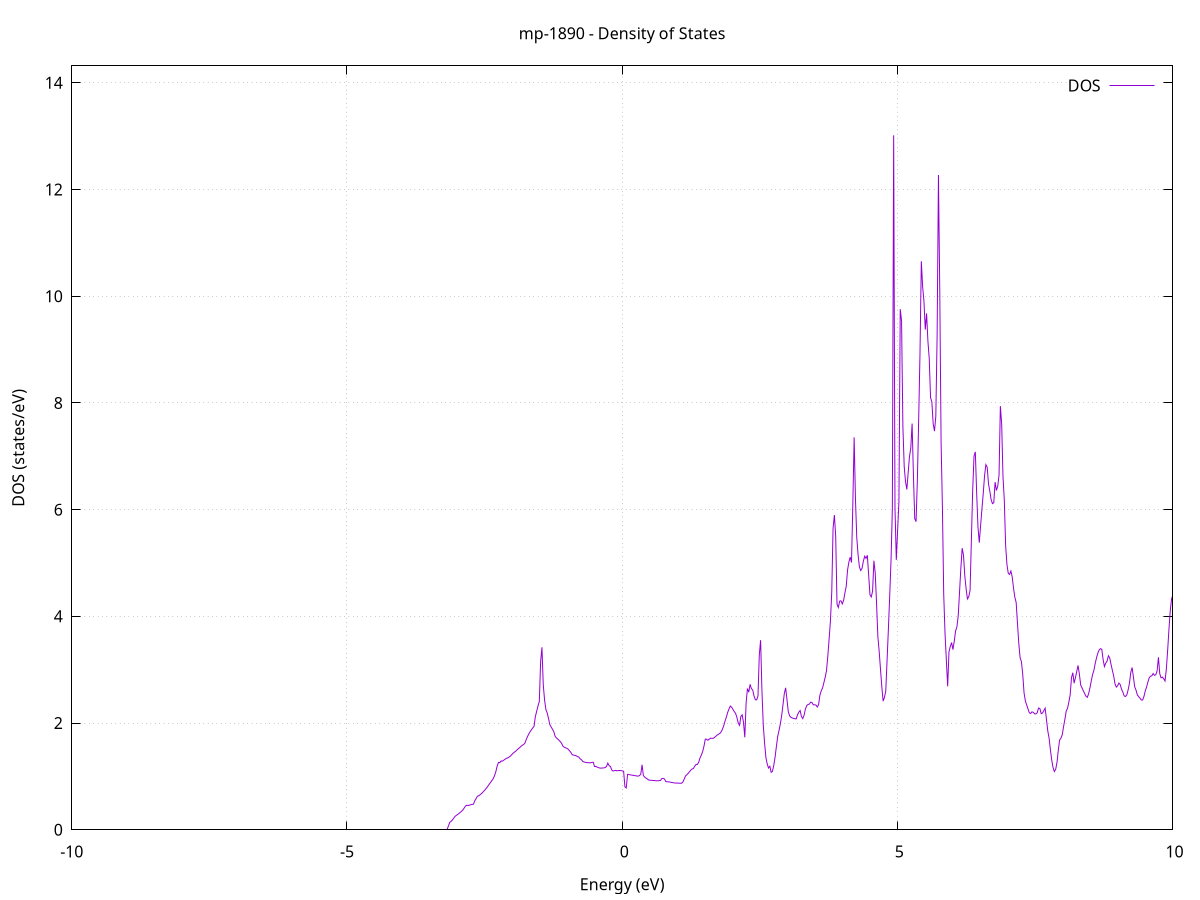 set title 'mp-1890 - Density of States'
set xlabel 'Energy (eV)'
set ylabel 'DOS (states/eV)'
set grid
set xrange [-10:10]
set yrange [0:14.317]
set xzeroaxis lt -1
set terminal png size 800,600
set output 'mp-1890_dos_gnuplot.png'
plot '-' using 1:2 with lines title 'DOS'
-28.695500 0.000000
-28.671600 0.000000
-28.647600 0.000000
-28.623700 0.000000
-28.599700 0.000000
-28.575800 0.000000
-28.551900 0.000000
-28.527900 0.000000
-28.504000 0.000000
-28.480100 0.000000
-28.456100 0.000000
-28.432200 0.000000
-28.408300 0.000000
-28.384300 0.000000
-28.360400 0.000000
-28.336500 0.000000
-28.312500 0.000000
-28.288600 0.000000
-28.264700 0.000000
-28.240700 0.000000
-28.216800 0.000000
-28.192800 0.000000
-28.168900 0.000000
-28.145000 0.000000
-28.121000 0.000000
-28.097100 0.000000
-28.073200 0.000000
-28.049200 0.000000
-28.025300 0.000000
-28.001400 0.000000
-27.977400 0.000000
-27.953500 0.000000
-27.929600 0.000000
-27.905600 0.000000
-27.881700 0.000000
-27.857800 0.000000
-27.833800 0.000000
-27.809900 0.000000
-27.785900 0.000000
-27.762000 0.000000
-27.738100 0.000000
-27.714100 0.000000
-27.690200 0.000000
-27.666300 0.000000
-27.642300 0.000000
-27.618400 0.000000
-27.594500 0.000000
-27.570500 0.000000
-27.546600 0.000000
-27.522700 0.000000
-27.498700 0.000000
-27.474800 0.000000
-27.450900 0.000000
-27.426900 0.000000
-27.403000 0.000000
-27.379100 0.000000
-27.355100 0.000000
-27.331200 0.000000
-27.307200 0.000000
-27.283300 0.000000
-27.259400 0.000000
-27.235400 0.000000
-27.211500 0.000000
-27.187600 0.000000
-27.163600 0.000000
-27.139700 0.000000
-27.115800 0.000000
-27.091800 0.000000
-27.067900 0.000000
-27.044000 0.000000
-27.020000 0.000000
-26.996100 0.000000
-26.972200 0.000000
-26.948200 0.000000
-26.924300 0.000000
-26.900300 0.000000
-26.876400 0.000000
-26.852500 0.000000
-26.828500 0.000000
-26.804600 0.000000
-26.780700 0.000000
-26.756700 0.000000
-26.732800 0.000000
-26.708900 0.000000
-26.684900 0.000000
-26.661000 0.000000
-26.637100 0.000000
-26.613100 0.000000
-26.589200 0.000000
-26.565300 0.000000
-26.541300 0.000000
-26.517400 0.935500
-26.493400 7.275700
-26.469500 14.222100
-26.445600 23.506500
-26.421600 45.161400
-26.397700 42.145100
-26.373800 31.849900
-26.349800 31.869600
-26.325900 27.972500
-26.302000 26.895000
-26.278000 16.822700
-26.254100 14.339900
-26.230200 18.857700
-26.206200 16.982000
-26.182300 17.273000
-26.158400 17.861800
-26.134400 20.393600
-26.110500 25.552100
-26.086500 21.158100
-26.062600 29.045400
-26.038700 35.492600
-26.014700 25.288200
-25.990800 27.344700
-25.966900 36.059200
-25.942900 38.175300
-25.919000 45.040700
-25.895100 36.165100
-25.871100 31.950700
-25.847200 34.986500
-25.823300 35.299100
-25.799300 40.029300
-25.775400 53.505400
-25.751500 35.900200
-25.727500 37.520700
-25.703600 31.768400
-25.679600 9.727100
-25.655700 0.000000
-25.631800 0.000000
-25.607800 0.000000
-25.583900 0.000000
-25.560000 0.000000
-25.536000 0.000000
-25.512100 0.000000
-25.488200 0.000000
-25.464200 0.000000
-25.440300 0.000000
-25.416400 0.000000
-25.392400 0.000000
-25.368500 0.000000
-25.344600 0.000000
-25.320600 0.000000
-25.296700 0.000000
-25.272700 0.000000
-25.248800 0.000000
-25.224900 0.000000
-25.200900 0.000000
-25.177000 0.000000
-25.153100 0.000000
-25.129100 0.000000
-25.105200 0.000000
-25.081300 0.000000
-25.057300 0.000000
-25.033400 0.000000
-25.009500 0.000000
-24.985500 0.000000
-24.961600 0.000000
-24.937700 0.000000
-24.913700 0.000000
-24.889800 0.000000
-24.865800 0.000000
-24.841900 0.000000
-24.818000 0.000000
-24.794000 0.000000
-24.770100 0.000000
-24.746200 0.000000
-24.722200 0.000000
-24.698300 0.000000
-24.674400 0.000000
-24.650400 0.000000
-24.626500 0.000000
-24.602600 0.000000
-24.578600 0.000000
-24.554700 0.000000
-24.530800 0.000000
-24.506800 0.000000
-24.482900 0.000000
-24.459000 0.000000
-24.435000 0.000000
-24.411100 0.000000
-24.387100 0.000000
-24.363200 0.000000
-24.339300 0.000000
-24.315300 0.000000
-24.291400 0.000000
-24.267500 0.000000
-24.243500 0.000000
-24.219600 0.000000
-24.195700 0.000000
-24.171700 0.000000
-24.147800 0.000000
-24.123900 0.000000
-24.099900 0.000000
-24.076000 0.000000
-24.052100 0.000000
-24.028100 0.000000
-24.004200 0.000000
-23.980200 0.000000
-23.956300 0.000000
-23.932400 0.000000
-23.908400 0.000000
-23.884500 0.000000
-23.860600 0.000000
-23.836600 0.000000
-23.812700 0.000000
-23.788800 0.000000
-23.764800 0.000000
-23.740900 0.000000
-23.717000 0.000000
-23.693000 0.000000
-23.669100 0.000000
-23.645200 0.000000
-23.621200 0.000000
-23.597300 0.000000
-23.573300 0.000000
-23.549400 0.000000
-23.525500 0.000000
-23.501500 0.000000
-23.477600 0.000000
-23.453700 0.000000
-23.429700 0.000000
-23.405800 0.000000
-23.381900 0.000000
-23.357900 0.000000
-23.334000 0.000000
-23.310100 0.000000
-23.286100 0.000000
-23.262200 0.000000
-23.238300 0.000000
-23.214300 0.000000
-23.190400 0.000000
-23.166400 0.000000
-23.142500 0.000000
-23.118600 0.000000
-23.094600 0.000000
-23.070700 0.000000
-23.046800 0.000000
-23.022800 0.000000
-22.998900 0.000000
-22.975000 0.000000
-22.951000 0.000000
-22.927100 0.000000
-22.903200 0.000000
-22.879200 0.000000
-22.855300 0.000000
-22.831400 0.000000
-22.807400 0.000000
-22.783500 0.000000
-22.759500 0.000000
-22.735600 0.000000
-22.711700 0.000000
-22.687700 0.000000
-22.663800 0.000000
-22.639900 0.000000
-22.615900 0.000000
-22.592000 0.000000
-22.568100 0.000000
-22.544100 0.000000
-22.520200 0.000000
-22.496300 0.000000
-22.472300 0.000000
-22.448400 0.000000
-22.424500 0.000000
-22.400500 0.000000
-22.376600 0.000000
-22.352600 0.000000
-22.328700 0.000000
-22.304800 0.000000
-22.280800 0.000000
-22.256900 0.000000
-22.233000 0.000000
-22.209000 0.000000
-22.185100 0.000000
-22.161200 0.000000
-22.137200 0.000000
-22.113300 0.000000
-22.089400 0.000000
-22.065400 0.000000
-22.041500 0.000000
-22.017600 0.000000
-21.993600 0.000000
-21.969700 0.000000
-21.945700 0.000000
-21.921800 0.000000
-21.897900 0.000000
-21.873900 0.000000
-21.850000 0.000000
-21.826100 0.000000
-21.802100 0.000000
-21.778200 0.000000
-21.754300 0.000000
-21.730300 0.000000
-21.706400 0.000000
-21.682500 0.000000
-21.658500 0.000000
-21.634600 0.000000
-21.610700 0.000000
-21.586700 0.000000
-21.562800 0.000000
-21.538900 0.000000
-21.514900 0.000000
-21.491000 0.000000
-21.467000 0.000000
-21.443100 0.000000
-21.419200 0.000000
-21.395200 0.000000
-21.371300 0.000000
-21.347400 0.000000
-21.323400 0.000000
-21.299500 0.000000
-21.275600 0.000000
-21.251600 0.000000
-21.227700 0.000000
-21.203800 0.000000
-21.179800 0.000000
-21.155900 0.000000
-21.132000 0.000000
-21.108000 0.000000
-21.084100 0.000000
-21.060100 0.000000
-21.036200 0.000000
-21.012300 0.000000
-20.988300 0.000000
-20.964400 0.000000
-20.940500 0.000000
-20.916500 0.000000
-20.892600 0.000000
-20.868700 0.000000
-20.844700 0.000000
-20.820800 0.000000
-20.796900 0.000000
-20.772900 0.000000
-20.749000 0.000000
-20.725100 0.000000
-20.701100 0.000000
-20.677200 0.000000
-20.653200 0.000000
-20.629300 0.000000
-20.605400 0.000000
-20.581400 0.000000
-20.557500 0.000000
-20.533600 0.000000
-20.509600 0.000000
-20.485700 0.000000
-20.461800 0.000000
-20.437800 0.000000
-20.413900 0.000000
-20.390000 0.000000
-20.366000 0.000000
-20.342100 0.000000
-20.318200 0.000000
-20.294200 0.000000
-20.270300 0.000000
-20.246300 0.000000
-20.222400 0.000000
-20.198500 0.000000
-20.174500 0.000000
-20.150600 0.000000
-20.126700 0.000000
-20.102700 0.000000
-20.078800 0.000000
-20.054900 0.000000
-20.030900 0.000000
-20.007000 0.000000
-19.983100 0.000000
-19.959100 0.000000
-19.935200 0.000000
-19.911300 0.000000
-19.887300 0.000000
-19.863400 0.000000
-19.839400 0.000000
-19.815500 0.000000
-19.791600 0.000000
-19.767600 0.000000
-19.743700 0.000000
-19.719800 0.000000
-19.695800 0.000000
-19.671900 0.000000
-19.648000 0.000000
-19.624000 0.000000
-19.600100 0.000000
-19.576200 0.000000
-19.552200 0.000000
-19.528300 0.000000
-19.504400 0.000000
-19.480400 0.000000
-19.456500 0.000000
-19.432500 0.000000
-19.408600 0.000000
-19.384700 0.000000
-19.360700 0.000000
-19.336800 0.000000
-19.312900 0.000000
-19.288900 0.000000
-19.265000 0.000000
-19.241100 0.000000
-19.217100 0.000000
-19.193200 0.000000
-19.169300 0.000000
-19.145300 0.000000
-19.121400 0.000000
-19.097500 0.000000
-19.073500 0.000000
-19.049600 0.000000
-19.025600 0.000000
-19.001700 0.000000
-18.977800 0.000000
-18.953800 0.000000
-18.929900 0.000000
-18.906000 0.000000
-18.882000 0.000000
-18.858100 0.000000
-18.834200 0.000000
-18.810200 0.000000
-18.786300 0.000000
-18.762400 0.000000
-18.738400 0.000000
-18.714500 0.000000
-18.690600 0.000000
-18.666600 0.000000
-18.642700 0.000000
-18.618800 0.000000
-18.594800 0.000000
-18.570900 0.000000
-18.546900 0.000000
-18.523000 0.000000
-18.499100 0.000000
-18.475100 0.000000
-18.451200 0.000000
-18.427300 0.000000
-18.403300 0.000000
-18.379400 0.000000
-18.355500 0.000000
-18.331500 0.000000
-18.307600 0.000000
-18.283700 0.000000
-18.259700 0.000000
-18.235800 0.000000
-18.211900 0.000000
-18.187900 0.000000
-18.164000 0.000000
-18.140000 0.000000
-18.116100 0.000000
-18.092200 0.000000
-18.068200 0.000000
-18.044300 0.000000
-18.020400 0.000000
-17.996400 0.000000
-17.972500 0.000000
-17.948600 0.000000
-17.924600 0.000000
-17.900700 0.000000
-17.876800 0.000000
-17.852800 0.000000
-17.828900 0.000000
-17.805000 0.000000
-17.781000 0.000000
-17.757100 0.000000
-17.733100 0.000000
-17.709200 0.000000
-17.685300 0.000000
-17.661300 0.000000
-17.637400 0.000000
-17.613500 0.000000
-17.589500 0.000000
-17.565600 0.000000
-17.541700 0.000000
-17.517700 0.000000
-17.493800 0.000000
-17.469900 0.000000
-17.445900 0.000000
-17.422000 0.000000
-17.398100 0.000000
-17.374100 0.000000
-17.350200 0.000000
-17.326200 0.000000
-17.302300 0.000000
-17.278400 0.000000
-17.254400 0.000000
-17.230500 0.000000
-17.206600 0.000000
-17.182600 0.000000
-17.158700 0.000000
-17.134800 0.000000
-17.110800 0.000000
-17.086900 0.000000
-17.063000 0.000000
-17.039000 0.000000
-17.015100 0.000000
-16.991200 0.000000
-16.967200 0.000000
-16.943300 0.000000
-16.919300 0.000000
-16.895400 0.000000
-16.871500 0.000000
-16.847500 0.000000
-16.823600 0.000000
-16.799700 0.000000
-16.775700 0.000000
-16.751800 0.000000
-16.727900 0.000000
-16.703900 0.000000
-16.680000 0.000000
-16.656100 0.000000
-16.632100 0.000000
-16.608200 0.000000
-16.584300 0.000000
-16.560300 0.000000
-16.536400 0.000000
-16.512400 0.000000
-16.488500 0.000000
-16.464600 0.000000
-16.440600 0.000000
-16.416700 0.000000
-16.392800 0.000000
-16.368800 0.000000
-16.344900 0.000000
-16.321000 0.000000
-16.297000 0.000000
-16.273100 0.000000
-16.249200 0.000000
-16.225200 0.000000
-16.201300 0.000000
-16.177400 0.000000
-16.153400 0.000000
-16.129500 0.000000
-16.105600 0.000000
-16.081600 0.000000
-16.057700 0.000000
-16.033700 0.000000
-16.009800 0.000000
-15.985900 0.000000
-15.961900 0.000000
-15.938000 0.000000
-15.914100 0.000000
-15.890100 0.000000
-15.866200 0.000000
-15.842300 0.000000
-15.818300 0.000000
-15.794400 0.000000
-15.770500 0.000000
-15.746500 0.000000
-15.722600 0.000000
-15.698700 0.000000
-15.674700 0.000000
-15.650800 0.000000
-15.626800 0.000000
-15.602900 0.000000
-15.579000 0.000000
-15.555000 0.000000
-15.531100 0.000000
-15.507200 0.000000
-15.483200 0.000000
-15.459300 0.000000
-15.435400 0.000000
-15.411400 0.000000
-15.387500 0.000000
-15.363600 0.000000
-15.339600 0.000000
-15.315700 0.000000
-15.291800 0.000000
-15.267800 0.000000
-15.243900 0.000000
-15.219900 0.000000
-15.196000 0.000000
-15.172100 0.000000
-15.148100 0.000000
-15.124200 0.000000
-15.100300 0.000000
-15.076300 0.000000
-15.052400 0.000000
-15.028500 0.000000
-15.004500 0.000000
-14.980600 0.000000
-14.956700 0.000000
-14.932700 0.000000
-14.908800 0.000000
-14.884900 0.000000
-14.860900 0.000000
-14.837000 0.000000
-14.813000 0.000000
-14.789100 0.000000
-14.765200 0.000000
-14.741200 0.000000
-14.717300 0.000000
-14.693400 0.000000
-14.669400 0.000000
-14.645500 0.000000
-14.621600 0.000000
-14.597600 0.000000
-14.573700 0.000000
-14.549800 0.000000
-14.525800 0.000000
-14.501900 0.000000
-14.478000 0.000000
-14.454000 0.000000
-14.430100 0.000000
-14.406100 0.000000
-14.382200 0.000000
-14.358300 0.000000
-14.334300 0.000000
-14.310400 0.000000
-14.286500 0.000000
-14.262500 0.000000
-14.238600 0.000000
-14.214700 0.000000
-14.190700 0.000000
-14.166800 0.000000
-14.142900 0.000000
-14.118900 0.000000
-14.095000 0.000000
-14.071100 0.000000
-14.047100 0.000000
-14.023200 0.000000
-13.999200 0.000000
-13.975300 0.000000
-13.951400 0.000000
-13.927400 0.000000
-13.903500 0.000000
-13.879600 0.000000
-13.855600 0.000000
-13.831700 0.000000
-13.807800 0.000000
-13.783800 0.000000
-13.759900 0.000000
-13.736000 0.000000
-13.712000 0.000000
-13.688100 0.000000
-13.664200 0.000000
-13.640200 0.000000
-13.616300 0.000000
-13.592300 0.000000
-13.568400 0.000000
-13.544500 0.000000
-13.520500 0.000000
-13.496600 0.000000
-13.472700 0.000000
-13.448700 0.000000
-13.424800 0.000000
-13.400900 0.000000
-13.376900 0.000000
-13.353000 0.000000
-13.329100 0.000000
-13.305100 0.000000
-13.281200 0.000000
-13.257300 0.000000
-13.233300 0.000000
-13.209400 0.000000
-13.185500 0.000000
-13.161500 0.000000
-13.137600 0.000000
-13.113600 0.000000
-13.089700 0.000000
-13.065800 0.000000
-13.041800 0.000000
-13.017900 0.000000
-12.994000 0.000000
-12.970000 0.000000
-12.946100 0.000000
-12.922200 0.000000
-12.898200 0.000000
-12.874300 0.000000
-12.850400 0.000000
-12.826400 0.000000
-12.802500 0.000000
-12.778600 0.000000
-12.754600 0.000000
-12.730700 0.000000
-12.706700 0.000000
-12.682800 0.000000
-12.658900 0.000000
-12.634900 0.000000
-12.611000 0.000000
-12.587100 0.000000
-12.563100 0.000000
-12.539200 0.000000
-12.515300 0.000000
-12.491300 0.000000
-12.467400 0.000000
-12.443500 0.000000
-12.419500 0.000000
-12.395600 0.000000
-12.371700 0.000000
-12.347700 0.000000
-12.323800 0.000000
-12.299800 0.000000
-12.275900 0.000000
-12.252000 0.000000
-12.228000 0.000000
-12.204100 0.000000
-12.180200 0.000000
-12.156200 0.000000
-12.132300 0.000000
-12.108400 0.000000
-12.084400 0.000000
-12.060500 0.000000
-12.036600 0.000000
-12.012600 0.000000
-11.988700 0.000000
-11.964800 0.000000
-11.940800 0.000000
-11.916900 0.000000
-11.892900 0.000000
-11.869000 0.000000
-11.845100 0.000000
-11.821100 0.000000
-11.797200 0.000000
-11.773300 0.000000
-11.749300 0.000000
-11.725400 0.000000
-11.701500 0.000000
-11.677500 0.000000
-11.653600 0.000000
-11.629700 0.000000
-11.605700 0.000000
-11.581800 0.000000
-11.557900 0.000000
-11.533900 0.000000
-11.510000 0.000000
-11.486000 0.000000
-11.462100 0.000000
-11.438200 0.000000
-11.414200 0.000000
-11.390300 0.000000
-11.366400 0.000000
-11.342400 0.000000
-11.318500 0.000000
-11.294600 0.000000
-11.270600 0.000000
-11.246700 0.000000
-11.222800 0.000000
-11.198800 0.000000
-11.174900 0.000000
-11.151000 0.000000
-11.127000 0.000000
-11.103100 0.000000
-11.079100 0.000000
-11.055200 0.000000
-11.031300 0.000000
-11.007300 0.000000
-10.983400 0.000000
-10.959500 0.000000
-10.935500 0.000000
-10.911600 0.000000
-10.887700 0.000000
-10.863700 0.000000
-10.839800 0.000000
-10.815900 0.000000
-10.791900 0.000000
-10.768000 0.000000
-10.744100 0.000000
-10.720100 0.000000
-10.696200 0.000000
-10.672200 0.000000
-10.648300 0.000000
-10.624400 0.000000
-10.600400 0.000000
-10.576500 0.000000
-10.552600 0.000000
-10.528600 0.000000
-10.504700 0.000000
-10.480800 0.000000
-10.456800 0.000000
-10.432900 0.000000
-10.409000 0.000000
-10.385000 0.000000
-10.361100 0.000000
-10.337200 0.000000
-10.313200 0.000000
-10.289300 0.000000
-10.265400 0.000000
-10.241400 0.000000
-10.217500 0.000000
-10.193500 0.000000
-10.169600 0.000000
-10.145700 0.000000
-10.121700 0.000000
-10.097800 0.000000
-10.073900 0.000000
-10.049900 0.000000
-10.026000 0.000000
-10.002100 0.000000
-9.978100 0.000000
-9.954200 0.000000
-9.930300 0.000000
-9.906300 0.000000
-9.882400 0.000000
-9.858500 0.000000
-9.834500 0.000000
-9.810600 0.000000
-9.786600 0.000000
-9.762700 0.000000
-9.738800 0.000000
-9.714800 0.000000
-9.690900 0.000000
-9.667000 0.000000
-9.643000 0.000000
-9.619100 0.000000
-9.595200 0.000000
-9.571200 0.000000
-9.547300 0.000000
-9.523400 0.000000
-9.499400 0.000000
-9.475500 0.000000
-9.451600 0.000000
-9.427600 0.000000
-9.403700 0.000000
-9.379700 0.000000
-9.355800 0.000000
-9.331900 0.000000
-9.307900 0.000000
-9.284000 0.000000
-9.260100 0.000000
-9.236100 0.000000
-9.212200 0.000000
-9.188300 0.000000
-9.164300 0.000000
-9.140400 0.000000
-9.116500 0.000000
-9.092500 0.000000
-9.068600 0.000000
-9.044700 0.000000
-9.020700 0.000000
-8.996800 0.000000
-8.972800 0.000000
-8.948900 0.000000
-8.925000 0.000000
-8.901000 0.000000
-8.877100 0.000000
-8.853200 0.000000
-8.829200 0.000000
-8.805300 0.000000
-8.781400 0.000000
-8.757400 0.000000
-8.733500 0.000000
-8.709600 0.000000
-8.685600 0.000000
-8.661700 0.000000
-8.637800 0.000000
-8.613800 0.000000
-8.589900 0.000000
-8.565900 0.000000
-8.542000 0.000000
-8.518100 0.000000
-8.494100 0.000000
-8.470200 0.000000
-8.446300 0.000000
-8.422300 0.000000
-8.398400 0.000000
-8.374500 0.000000
-8.350500 0.000000
-8.326600 0.000000
-8.302700 0.000000
-8.278700 0.000000
-8.254800 0.000000
-8.230900 0.000000
-8.206900 0.000000
-8.183000 0.000000
-8.159000 0.000000
-8.135100 0.000000
-8.111200 0.000000
-8.087200 0.000000
-8.063300 0.000000
-8.039400 0.000000
-8.015400 0.000000
-7.991500 0.000000
-7.967600 0.000000
-7.943600 0.000000
-7.919700 0.000000
-7.895800 0.000000
-7.871800 0.000000
-7.847900 0.000000
-7.824000 0.000000
-7.800000 0.000000
-7.776100 0.000000
-7.752100 0.000000
-7.728200 0.000000
-7.704300 0.000000
-7.680300 0.000000
-7.656400 0.000000
-7.632500 0.000000
-7.608500 0.000000
-7.584600 0.000000
-7.560700 0.000000
-7.536700 0.000000
-7.512800 0.000000
-7.488900 0.000000
-7.464900 0.000000
-7.441000 0.000000
-7.417100 0.000000
-7.393100 0.000000
-7.369200 0.000000
-7.345300 0.000000
-7.321300 0.000000
-7.297400 0.000000
-7.273400 0.000000
-7.249500 0.000000
-7.225600 0.000000
-7.201600 0.000000
-7.177700 0.000000
-7.153800 0.000000
-7.129800 0.000000
-7.105900 0.000000
-7.082000 0.000000
-7.058000 0.000000
-7.034100 0.000000
-7.010200 0.000000
-6.986200 0.000000
-6.962300 0.000000
-6.938400 0.000000
-6.914400 0.000000
-6.890500 0.000000
-6.866500 0.000000
-6.842600 0.000000
-6.818700 0.000000
-6.794700 0.000000
-6.770800 0.000000
-6.746900 0.000000
-6.722900 0.000000
-6.699000 0.000000
-6.675100 0.000000
-6.651100 0.000000
-6.627200 0.000000
-6.603300 0.000000
-6.579300 0.000000
-6.555400 0.000000
-6.531500 0.000000
-6.507500 0.000000
-6.483600 0.000000
-6.459600 0.000000
-6.435700 0.000000
-6.411800 0.000000
-6.387800 0.000000
-6.363900 0.000000
-6.340000 0.000000
-6.316000 0.000000
-6.292100 0.000000
-6.268200 0.000000
-6.244200 0.000000
-6.220300 0.000000
-6.196400 0.000000
-6.172400 0.000000
-6.148500 0.000000
-6.124600 0.000000
-6.100600 0.000000
-6.076700 0.000000
-6.052700 0.000000
-6.028800 0.000000
-6.004900 0.000000
-5.980900 0.000000
-5.957000 0.000000
-5.933100 0.000000
-5.909100 0.000000
-5.885200 0.000000
-5.861300 0.000000
-5.837300 0.000000
-5.813400 0.000000
-5.789500 0.000000
-5.765500 0.000000
-5.741600 0.000000
-5.717700 0.000000
-5.693700 0.000000
-5.669800 0.000000
-5.645800 0.000000
-5.621900 0.000000
-5.598000 0.000000
-5.574000 0.000000
-5.550100 0.000000
-5.526200 0.000000
-5.502200 0.000000
-5.478300 0.000000
-5.454400 0.000000
-5.430400 0.000000
-5.406500 0.000000
-5.382600 0.000000
-5.358600 0.000000
-5.334700 0.000000
-5.310800 0.000000
-5.286800 0.000000
-5.262900 0.000000
-5.238900 0.000000
-5.215000 0.000000
-5.191100 0.000000
-5.167100 0.000000
-5.143200 0.000000
-5.119300 0.000000
-5.095300 0.000000
-5.071400 0.000000
-5.047500 0.000000
-5.023500 0.000000
-4.999600 0.000000
-4.975700 0.000000
-4.951700 0.000000
-4.927800 0.000000
-4.903900 0.000000
-4.879900 0.000000
-4.856000 0.000000
-4.832100 0.000000
-4.808100 0.000000
-4.784200 0.000000
-4.760200 0.000000
-4.736300 0.000000
-4.712400 0.000000
-4.688400 0.000000
-4.664500 0.000000
-4.640600 0.000000
-4.616600 0.000000
-4.592700 0.000000
-4.568800 0.000000
-4.544800 0.000000
-4.520900 0.000000
-4.497000 0.000000
-4.473000 0.000000
-4.449100 0.000000
-4.425200 0.000000
-4.401200 0.000000
-4.377300 0.000000
-4.353300 0.000000
-4.329400 0.000000
-4.305500 0.000000
-4.281500 0.000000
-4.257600 0.000000
-4.233700 0.000000
-4.209700 0.000000
-4.185800 0.000000
-4.161900 0.000000
-4.137900 0.000000
-4.114000 0.000000
-4.090100 0.000000
-4.066100 0.000000
-4.042200 0.000000
-4.018300 0.000000
-3.994300 0.000000
-3.970400 0.000000
-3.946400 0.000000
-3.922500 0.000000
-3.898600 0.000000
-3.874600 0.000000
-3.850700 0.000000
-3.826800 0.000000
-3.802800 0.000000
-3.778900 0.000000
-3.755000 0.000000
-3.731000 0.000000
-3.707100 0.000000
-3.683200 0.000000
-3.659200 0.000000
-3.635300 0.000000
-3.611400 0.000000
-3.587400 0.000000
-3.563500 0.000000
-3.539500 0.000000
-3.515600 0.000000
-3.491700 0.000000
-3.467700 0.000000
-3.443800 0.000000
-3.419900 0.000000
-3.395900 0.000000
-3.372000 0.000000
-3.348100 0.000000
-3.324100 0.000000
-3.300200 0.000000
-3.276300 0.000000
-3.252300 0.000000
-3.228400 0.000000
-3.204500 0.000000
-3.180500 0.006200
-3.156600 0.071100
-3.132600 0.139500
-3.108700 0.156800
-3.084800 0.183300
-3.060800 0.216400
-3.036900 0.250500
-3.013000 0.269900
-2.989000 0.286800
-2.965100 0.305500
-2.941200 0.326000
-2.917200 0.348100
-2.893300 0.370900
-2.869400 0.409400
-2.845400 0.446200
-2.821500 0.460600
-2.797600 0.454800
-2.773600 0.461700
-2.749700 0.469400
-2.725700 0.475500
-2.701800 0.479200
-2.677900 0.542800
-2.653900 0.583900
-2.630000 0.630000
-2.606100 0.636200
-2.582100 0.655500
-2.558200 0.676000
-2.534300 0.700400
-2.510300 0.728100
-2.486400 0.754200
-2.462500 0.783900
-2.438500 0.819300
-2.414600 0.854400
-2.390700 0.888600
-2.366700 0.922400
-2.342800 0.957500
-2.318800 1.013200
-2.294900 1.089200
-2.271000 1.193300
-2.247000 1.262600
-2.223100 1.257400
-2.199200 1.290100
-2.175200 1.286400
-2.151300 1.304400
-2.127400 1.322200
-2.103400 1.339900
-2.079500 1.346100
-2.055600 1.361000
-2.031600 1.379700
-2.007700 1.406200
-1.983800 1.432100
-1.959800 1.453600
-1.935900 1.470300
-1.912000 1.494400
-1.888000 1.516600
-1.864100 1.539000
-1.840100 1.561400
-1.816200 1.582700
-1.792300 1.597800
-1.768300 1.619900
-1.744400 1.688400
-1.720500 1.744300
-1.696500 1.794600
-1.672600 1.836700
-1.648700 1.873800
-1.624700 1.907900
-1.600800 1.938200
-1.576900 2.121500
-1.552900 2.221700
-1.529000 2.322100
-1.505100 2.402600
-1.481100 3.153000
-1.457200 3.420200
-1.433200 2.715600
-1.409300 2.431900
-1.385400 2.251400
-1.361400 2.188900
-1.337500 2.084500
-1.313600 1.968700
-1.289600 1.926400
-1.265700 1.883300
-1.241800 1.838900
-1.217800 1.751900
-1.193900 1.721200
-1.170000 1.701000
-1.146000 1.676300
-1.122100 1.650600
-1.098200 1.618000
-1.074200 1.563600
-1.050300 1.547100
-1.026300 1.536100
-1.002400 1.524300
-0.978500 1.508300
-0.954500 1.479000
-0.930600 1.447400
-0.906700 1.404800
-0.882700 1.400600
-0.858800 1.393800
-0.834900 1.386100
-0.810900 1.372500
-0.787000 1.362600
-0.763100 1.330500
-0.739100 1.312600
-0.715200 1.279400
-0.691300 1.270500
-0.667300 1.263400
-0.643400 1.258900
-0.619400 1.256600
-0.595500 1.255900
-0.571600 1.254700
-0.547600 1.264200
-0.523700 1.264500
-0.499800 1.187400
-0.475800 1.187400
-0.451900 1.174900
-0.428000 1.163800
-0.404000 1.156600
-0.380100 1.155600
-0.356200 1.158000
-0.332200 1.160200
-0.308300 1.165800
-0.284400 1.185200
-0.260400 1.249800
-0.236500 1.202300
-0.212500 1.186000
-0.188600 1.119700
-0.164700 1.101300
-0.140700 1.107400
-0.116800 1.113500
-0.092900 1.103700
-0.068900 1.109900
-0.045000 1.111100
-0.021100 1.109400
0.002900 1.103900
0.026800 1.097800
0.050700 0.803200
0.074700 0.783800
0.098600 1.038800
0.122500 1.034400
0.146500 1.030100
0.170400 1.025700
0.194400 1.021400
0.218300 1.017000
0.242200 1.012700
0.266200 1.008400
0.290100 1.005300
0.314000 1.015300
0.338000 1.041400
0.361900 1.218800
0.385800 1.015500
0.409800 0.987700
0.433700 0.967300
0.457600 0.952900
0.481600 0.931900
0.505500 0.929500
0.529400 0.927200
0.553400 0.924800
0.577300 0.922500
0.601300 0.920200
0.625200 0.917900
0.649100 0.918100
0.673100 0.920600
0.697000 0.925100
0.720900 0.959900
0.744900 0.962900
0.768800 0.953400
0.792700 0.905200
0.816700 0.900700
0.840600 0.898100
0.864500 0.894800
0.888500 0.889300
0.912400 0.885000
0.936300 0.879700
0.960300 0.876600
0.984200 0.875600
1.008100 0.874600
1.032100 0.873600
1.056000 0.872700
1.080000 0.872400
1.103900 0.895900
1.127800 0.951000
1.151800 1.008100
1.175700 1.032300
1.199600 1.057000
1.223600 1.087900
1.247500 1.117700
1.271400 1.139700
1.295400 1.149100
1.319300 1.193700
1.343200 1.223600
1.367200 1.225400
1.391100 1.265000
1.415000 1.347300
1.439000 1.399200
1.462900 1.465000
1.486900 1.567600
1.510800 1.698500
1.534700 1.697100
1.558700 1.677400
1.582600 1.699600
1.606500 1.716200
1.630500 1.715100
1.654400 1.713900
1.678300 1.730400
1.702300 1.752500
1.726200 1.773900
1.750100 1.790400
1.774100 1.805600
1.798000 1.834600
1.821900 1.882500
1.845900 1.950600
1.869800 2.037300
1.893800 2.111600
1.917700 2.199400
1.941600 2.265200
1.965600 2.319200
1.989500 2.296100
2.013400 2.256000
2.037400 2.215500
2.061300 2.181500
2.085200 2.105900
2.109200 2.001100
2.133100 1.957500
2.157000 2.124900
2.181000 2.154600
2.204900 2.013800
2.228800 1.732600
2.252800 2.381000
2.276700 2.647300
2.300700 2.578100
2.324600 2.725600
2.348500 2.646600
2.372500 2.618700
2.396400 2.506800
2.420300 2.438000
2.444300 2.434500
2.468200 2.506500
2.492100 3.276000
2.516100 3.554000
2.540000 2.605600
2.563900 1.971200
2.587900 1.627800
2.611800 1.356500
2.635700 1.234400
2.659700 1.157700
2.683600 1.190200
2.707600 1.076100
2.731500 1.095800
2.755400 1.210000
2.779400 1.365700
2.803300 1.567000
2.827200 1.753000
2.851200 1.864500
2.875100 1.989800
2.899000 2.142100
2.923000 2.346900
2.946900 2.554100
2.970800 2.660100
2.994800 2.443600
3.018700 2.216200
3.042600 2.136100
3.066600 2.107800
3.090500 2.095800
3.114500 2.087300
3.138400 2.081400
3.162300 2.077800
3.186300 2.152800
3.210200 2.204000
3.234100 2.235200
3.258100 2.123400
3.282000 2.083300
3.305900 2.147500
3.329900 2.262200
3.353800 2.326700
3.377700 2.348300
3.401700 2.355300
3.425600 2.392500
3.449500 2.385000
3.473500 2.342200
3.497400 2.342900
3.521400 2.337900
3.545300 2.300800
3.569200 2.345000
3.593200 2.520100
3.617100 2.603500
3.641000 2.655800
3.665000 2.755000
3.688900 2.855200
3.712800 2.979900
3.736800 3.251000
3.760700 3.574600
3.784600 3.915100
3.808600 4.454400
3.832500 5.652000
3.856400 5.898400
3.880400 5.501500
3.904300 4.230600
3.928200 4.165300
3.952200 4.285900
3.976100 4.291400
4.000100 4.232800
4.024000 4.298800
4.047900 4.438700
4.071900 4.565400
4.095800 4.869600
4.119700 5.015000
4.143700 5.110600
4.167600 5.010500
4.191500 6.096700
4.215500 7.354700
4.239400 6.195000
4.263300 5.471400
4.287300 5.151300
4.311200 4.923800
4.335100 4.859000
4.359100 4.900400
4.383000 5.033100
4.407000 5.127300
4.430900 5.085200
4.454800 5.145400
4.478800 4.780400
4.502700 4.406900
4.526600 4.363700
4.550600 4.472600
4.574500 5.041300
4.598400 4.815100
4.622400 4.251400
4.646300 3.618000
4.670200 3.346400
4.694200 3.009700
4.718100 2.682000
4.742000 2.411000
4.766000 2.479900
4.789900 2.600600
4.813900 3.177400
4.837800 3.761600
4.861700 4.386500
4.885700 5.050500
4.909600 6.009100
4.933500 13.015800
4.957500 6.033600
4.981400 5.058400
5.005300 5.604200
5.029300 6.152200
5.053200 9.757500
5.077100 9.536200
5.101100 7.560800
5.125000 6.810600
5.148900 6.523800
5.172900 6.379500
5.196800 6.686700
5.220800 6.995000
5.244700 7.154700
5.268600 7.613600
5.292600 6.646400
5.316500 5.830400
5.340400 5.774000
5.364400 6.562500
5.388300 7.706700
5.412200 8.937600
5.436200 10.655800
5.460100 10.175200
5.484000 9.905100
5.508000 9.373800
5.531900 9.677400
5.555800 9.158500
5.579800 8.834200
5.603700 8.098900
5.627700 8.019100
5.651600 7.608100
5.675500 7.470700
5.699500 7.752200
5.723400 9.273400
5.747300 12.273200
5.771300 10.104400
5.795200 7.261000
5.819100 6.063100
5.843100 4.409400
5.867000 3.673700
5.890900 3.177300
5.914900 2.689200
5.938800 3.338000
5.962700 3.434000
5.986700 3.508800
6.010600 3.377800
6.034600 3.533400
6.058500 3.726000
6.082400 3.801000
6.106400 4.007800
6.130300 4.451500
6.154200 4.897500
6.178200 5.278100
6.202100 5.148700
6.226000 4.762800
6.250000 4.514500
6.273900 4.326700
6.297800 4.368100
6.321800 4.482300
6.345700 5.432700
6.369600 6.369400
6.393600 7.002100
6.417500 7.082800
6.441400 6.317800
6.465400 5.675900
6.489300 5.380900
6.513300 5.704900
6.537200 6.006200
6.561100 6.302200
6.585100 6.633400
6.609000 6.843400
6.632900 6.795200
6.656900 6.483000
6.680800 6.344500
6.704700 6.186200
6.728700 6.112800
6.752600 6.129300
6.776500 6.516300
6.800500 6.360100
6.824400 6.439000
6.848300 6.646400
6.872300 7.940600
6.896200 7.602100
6.920200 6.611800
6.944100 6.174500
6.968000 5.325000
6.992000 4.970400
7.015900 4.806800
7.039800 4.785000
7.063800 4.850300
7.087700 4.737400
7.111600 4.527700
7.135600 4.356000
7.159500 4.260900
7.183400 3.863700
7.207400 3.487500
7.231300 3.223200
7.255200 3.149800
7.279200 2.907800
7.303100 2.561500
7.327100 2.414600
7.351000 2.336600
7.374900 2.265900
7.398900 2.191900
7.422800 2.179500
7.446700 2.210300
7.470700 2.200500
7.494600 2.173200
7.518500 2.170200
7.542500 2.194300
7.566400 2.283000
7.590300 2.272000
7.614300 2.175900
7.638200 2.188500
7.662100 2.232900
7.686100 2.279000
7.710000 2.066900
7.734000 1.852500
7.757900 1.715500
7.781800 1.496200
7.805800 1.306000
7.829700 1.165400
7.853600 1.091200
7.877600 1.134800
7.901500 1.263600
7.925400 1.496400
7.949400 1.684000
7.973300 1.716900
7.997200 1.783100
8.021200 1.935000
8.045100 2.073400
8.069000 2.225500
8.093000 2.276300
8.116900 2.393400
8.140900 2.529900
8.164800 2.853100
8.188700 2.943600
8.212700 2.747800
8.236600 2.853100
8.260500 2.968600
8.284500 3.080400
8.308400 2.913400
8.332300 2.709800
8.356300 2.659100
8.380200 2.603000
8.404100 2.552800
8.428100 2.504000
8.452000 2.481800
8.475900 2.549300
8.499900 2.658000
8.523800 2.789600
8.547800 2.909100
8.571700 2.986500
8.595600 3.118200
8.619600 3.223000
8.643500 3.311700
8.667400 3.369900
8.691400 3.394600
8.715300 3.381900
8.739200 3.190600
8.763200 3.059000
8.787100 3.123400
8.811000 3.160300
8.835000 3.261300
8.858900 3.223700
8.882800 3.101200
8.906800 2.991200
8.930700 2.886000
8.954700 2.736100
8.978600 2.674600
9.002500 2.699400
9.026500 2.750600
9.050400 2.719900
9.074300 2.634200
9.098300 2.579300
9.122200 2.508100
9.146100 2.498000
9.170100 2.528600
9.194000 2.623100
9.217900 2.744600
9.241900 2.948900
9.265800 3.040600
9.289700 2.860900
9.313700 2.676600
9.337600 2.615600
9.361500 2.526600
9.385500 2.496000
9.409400 2.466100
9.433400 2.433000
9.457300 2.431800
9.481200 2.497900
9.505200 2.602200
9.529100 2.676300
9.553000 2.769400
9.577000 2.847800
9.600900 2.879500
9.624800 2.885600
9.648800 2.929200
9.672700 2.894700
9.696600 2.906300
9.720600 2.977900
9.744500 3.232900
9.768400 2.924200
9.792400 2.848500
9.816300 2.862200
9.840300 2.829800
9.864200 2.788000
9.888100 3.012200
9.912100 3.365300
9.936000 3.765800
9.959900 4.113300
9.983900 4.330000
10.007800 4.402200
10.031700 4.408600
10.055700 4.349800
10.079600 4.431600
10.103500 4.515400
10.127500 4.718400
10.151400 4.840000
10.175300 4.962500
10.199300 5.334600
10.223200 5.615400
10.247200 6.202300
10.271100 6.915200
10.295000 7.563700
10.319000 8.185800
10.342900 6.993100
10.366800 6.045800
10.390800 5.280100
10.414700 4.962000
10.438600 4.878600
10.462600 4.854500
10.486500 4.815400
10.510400 4.791600
10.534400 4.853800
10.558300 4.961700
10.582200 5.095000
10.606200 5.297600
10.630100 5.654300
10.654100 6.011900
10.678000 6.292500
10.701900 6.466200
10.725900 6.666300
10.749800 7.097600
10.773700 6.300500
10.797700 5.969100
10.821600 5.882300
10.845500 5.834900
10.869500 5.941500
10.893400 6.095800
10.917300 6.207400
10.941300 6.332700
10.965200 6.480000
10.989100 6.843600
11.013100 6.910000
11.037000 7.745400
11.061000 7.756700
11.084900 7.680300
11.108800 7.391800
11.132800 7.434300
11.156700 7.489000
11.180600 7.491000
11.204600 7.530700
11.228500 7.346100
11.252400 7.212800
11.276400 7.436200
11.300300 7.311100
11.324200 7.537100
11.348200 7.563500
11.372100 7.740300
11.396000 8.338700
11.420000 7.703500
11.443900 7.410700
11.467900 7.384000
11.491800 6.410600
11.515700 5.636700
11.539700 7.073500
11.563600 7.700600
11.587500 7.331400
11.611500 6.813600
11.635400 6.193500
11.659300 5.802200
11.683300 5.843300
11.707200 5.905900
11.731100 5.904900
11.755100 5.882500
11.779000 5.710500
11.802900 5.441700
11.826900 4.871900
11.850800 4.315800
11.874800 3.867600
11.898700 3.675400
11.922600 3.643900
11.946600 3.590700
11.970500 3.413000
11.994400 3.217100
12.018400 2.693000
12.042300 2.612200
12.066200 2.539100
12.090200 2.482900
12.114100 2.433800
12.138000 2.391400
12.162000 2.363200
12.185900 2.325800
12.209800 2.255700
12.233800 2.283800
12.257700 2.338000
12.281600 2.486900
12.305600 2.560200
12.329500 2.565200
12.353500 2.564800
12.377400 2.560600
12.401300 2.525600
12.425300 2.468100
12.449200 2.373900
12.473100 2.293000
12.497100 2.162700
12.521000 2.036800
12.544900 1.960100
12.568900 1.905100
12.592800 1.863600
12.616700 1.831500
12.640700 1.821400
12.664600 1.827800
12.688500 1.838700
12.712500 1.854500
12.736400 1.873200
12.760400 1.897200
12.784300 1.936500
12.808200 1.981200
12.832200 2.022400
12.856100 2.066700
12.880000 2.116600
12.904000 2.169900
12.927900 2.230300
12.951800 2.306600
12.975800 2.404800
12.999700 2.863800
13.023600 2.937700
13.047600 2.793600
13.071500 2.474500
13.095400 2.403000
13.119400 2.477400
13.143300 2.674900
13.167300 2.729900
13.191200 2.889000
13.215100 2.917300
13.239100 2.964700
13.263000 3.018200
13.286900 3.072400
13.310900 3.136600
13.334800 3.231100
13.358700 3.356200
13.382700 3.505900
13.406600 3.530500
13.430500 3.497800
13.454500 3.562300
13.478400 3.592100
13.502300 3.589400
13.526300 3.633200
13.550200 3.768000
13.574200 4.088600
13.598100 4.135500
13.622000 4.082100
13.646000 4.189000
13.669900 4.110900
13.693800 3.994400
13.717800 3.744300
13.741700 3.547500
13.765600 3.430000
13.789600 3.323100
13.813500 3.262500
13.837400 3.208800
13.861400 2.991100
13.885300 2.982100
13.909200 2.789300
13.933200 3.243600
13.957100 2.770100
13.981100 2.911700
14.005000 3.051600
14.028900 3.173900
14.052900 3.245800
14.076800 3.053600
14.100700 2.909700
14.124700 2.797800
14.148600 2.674100
14.172500 2.640700
14.196500 2.598800
14.220400 2.596000
14.244300 2.634900
14.268300 2.750800
14.292200 2.918900
14.316100 3.140600
14.340100 3.350200
14.364000 3.411000
14.388000 3.261400
14.411900 3.200800
14.435800 3.229100
14.459800 3.278400
14.483700 3.321100
14.507600 3.440700
14.531600 3.691700
14.555500 4.220700
14.579400 4.039900
14.603400 3.951900
14.627300 4.055600
14.651200 3.734800
14.675200 3.678600
14.699100 3.807600
14.723000 3.918200
14.747000 3.991400
14.770900 4.102200
14.794900 4.267200
14.818800 4.311300
14.842700 4.567900
14.866700 4.700900
14.890600 4.548700
14.914500 4.191400
14.938500 3.675800
14.962400 3.273900
14.986300 2.842700
15.010300 2.770100
15.034200 2.766800
15.058100 2.761700
15.082100 2.903100
15.106000 3.012900
15.129900 3.285700
15.153900 3.503100
15.177800 3.630300
15.201700 3.721500
15.225700 3.806500
15.249600 3.784400
15.273600 3.766600
15.297500 3.931900
15.321400 3.718900
15.345400 3.661100
15.369300 3.449400
15.393200 3.532800
15.417200 3.910700
15.441100 4.731500
15.465000 5.704800
15.489000 6.393500
15.512900 6.199600
15.536800 5.600500
15.560800 4.439100
15.584700 4.042100
15.608600 4.045200
15.632600 4.160800
15.656500 4.425100
15.680500 4.700400
15.704400 4.418900
15.728300 4.110400
15.752300 4.171200
15.776200 4.009000
15.800100 4.098500
15.824100 4.259400
15.848000 3.903000
15.871900 3.740600
15.895900 3.690900
15.919800 3.957000
15.943700 3.988300
15.967700 4.009300
15.991600 3.632500
16.015500 3.175800
16.039500 2.878600
16.063400 2.611900
16.087400 2.534100
16.111300 2.411700
16.135200 2.305900
16.159200 2.235300
16.183100 2.167700
16.207000 2.209400
16.231000 2.328100
16.254900 2.213400
16.278800 2.161800
16.302800 2.138200
16.326700 2.145500
16.350600 2.174800
16.374600 2.312400
16.398500 2.059000
16.422400 1.714000
16.446400 1.082400
16.470300 1.054400
16.494300 1.041000
16.518200 1.035000
16.542100 1.029900
16.566100 1.026500
16.590000 1.028500
16.613900 1.021900
16.637900 1.010800
16.661800 1.088200
16.685700 1.187300
16.709700 1.096400
16.733600 0.907400
16.757500 0.792200
16.781500 0.732200
16.805400 0.701700
16.829300 0.628600
16.853300 0.562100
16.877200 0.521600
16.901200 0.487200
16.925100 0.348700
16.949000 0.359500
16.973000 0.310900
16.996900 0.009300
17.020800 0.000000
17.044800 0.000000
17.068700 0.000000
17.092600 0.000000
17.116600 0.000000
17.140500 0.000000
17.164400 0.000000
17.188400 0.000000
17.212300 0.000000
17.236200 0.000000
17.260200 0.000000
17.284100 0.000000
17.308100 0.000000
17.332000 0.000000
17.355900 0.000000
17.379900 0.000000
17.403800 0.000000
17.427700 0.000000
17.451700 0.000000
17.475600 0.000000
17.499500 0.000000
17.523500 0.000000
17.547400 0.000000
17.571300 0.000000
17.595300 0.000000
17.619200 0.000000
17.643100 0.000000
17.667100 0.000000
17.691000 0.000000
17.715000 0.000000
17.738900 0.000000
17.762800 0.000000
17.786800 0.000000
17.810700 0.000000
17.834600 0.000000
17.858600 0.000000
17.882500 0.000000
17.906400 0.000000
17.930400 0.000000
17.954300 0.000000
17.978200 0.000000
18.002200 0.000000
18.026100 0.000000
18.050000 0.000000
18.074000 0.000000
18.097900 0.000000
18.121800 0.000000
18.145800 0.000000
18.169700 0.000000
18.193700 0.000000
18.217600 0.000000
18.241500 0.000000
18.265500 0.000000
18.289400 0.000000
18.313300 0.000000
18.337300 0.000000
18.361200 0.000000
18.385100 0.000000
18.409100 0.000000
18.433000 0.000000
18.456900 0.000000
18.480900 0.000000
18.504800 0.000000
18.528700 0.000000
18.552700 0.000000
18.576600 0.000000
18.600600 0.000000
18.624500 0.000000
18.648400 0.000000
18.672400 0.000000
18.696300 0.000000
18.720200 0.000000
18.744200 0.000000
18.768100 0.000000
18.792000 0.000000
18.816000 0.000000
18.839900 0.000000
18.863800 0.000000
18.887800 0.000000
18.911700 0.000000
18.935600 0.000000
18.959600 0.000000
18.983500 0.000000
19.007500 0.000000
19.031400 0.000000
19.055300 0.000000
19.079300 0.000000
19.103200 0.000000
19.127100 0.000000
19.151100 0.000000
19.175000 0.000000
e
